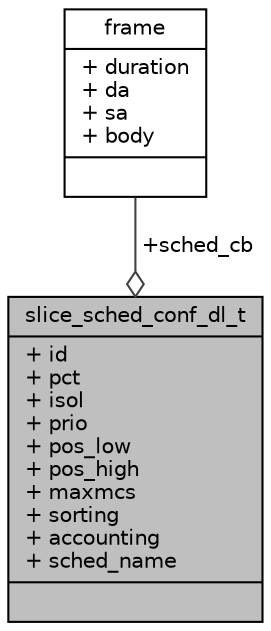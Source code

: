 digraph "slice_sched_conf_dl_t"
{
 // LATEX_PDF_SIZE
  edge [fontname="Helvetica",fontsize="10",labelfontname="Helvetica",labelfontsize="10"];
  node [fontname="Helvetica",fontsize="10",shape=record];
  Node1 [label="{slice_sched_conf_dl_t\n|+ id\l+ pct\l+ isol\l+ prio\l+ pos_low\l+ pos_high\l+ maxmcs\l+ sorting\l+ accounting\l+ sched_name\l|}",height=0.2,width=0.4,color="black", fillcolor="grey75", style="filled", fontcolor="black",tooltip=" "];
  Node2 -> Node1 [color="grey25",fontsize="10",style="solid",label=" +sched_cb" ,arrowhead="odiamond",fontname="Helvetica"];
  Node2 [label="{frame\n|+ duration\l+ da\l+ sa\l+ body\l|}",height=0.2,width=0.4,color="black", fillcolor="white", style="filled",URL="$structframe.html",tooltip="the frame structure is ..."];
}
